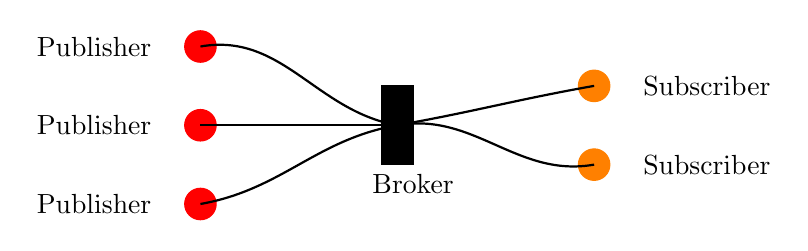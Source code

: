 \begin{tikzpicture}
      % Publishers
      \draw [red,fill] (-2.5,0) circle [radius=0.2] node [black,left=0.5] {Publisher};
      \draw [red,fill] (-2.5,1) circle [radius=0.2] node [black,left=0.5] {Publisher};
      \draw [red,fill] (-2.5,2) circle [radius=0.2] node [black,left=0.5] {Publisher};

      % Broker
      \draw [fill] (-0.2,0.5) rectangle (0.2, 1.5) node [black,below=1] {Broker};
      
      % Subscribers
      \draw [orange,fill] (2.5,0.5) circle [radius=0.2] node [black,right=0.5] {Subscriber};
      \draw [orange,fill] (2.5,1.5) circle [radius=0.2] node [black,right=0.5] {Subscriber};
      
      % Edges
      \draw [thick] (-2.5,0)
      to [out=10,in=190] (0,1)
      to [out=10,in=190] (2.5,0.5); 
      \draw [thick] (-2.5,2)
      to [out=10,in=170] (0,1)
      to [out=10,in=190] (2.5,1.5);
      \draw [thick] (-2.5,1) to (0,1);       
\end{tikzpicture}